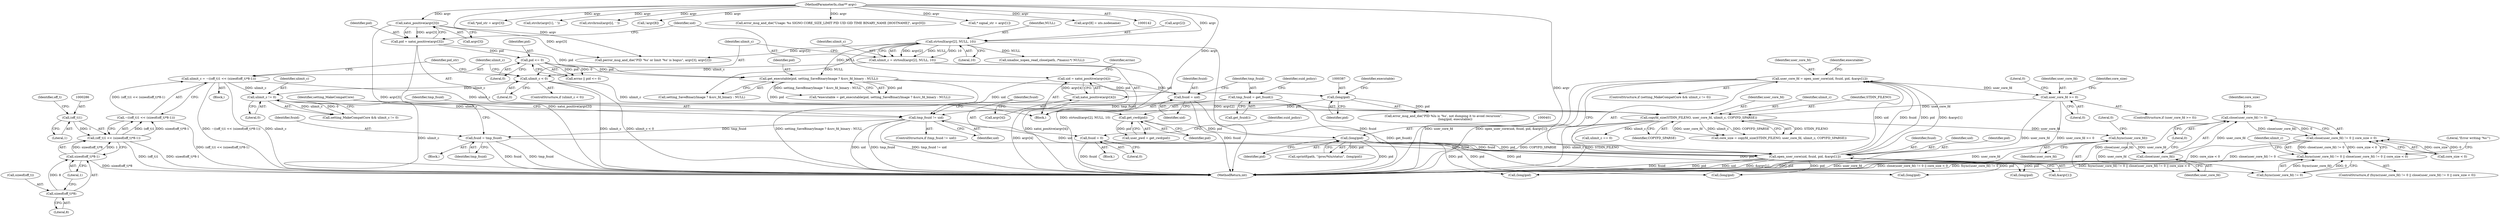 digraph "0_abrt_4f2c1ddd3e3b81d2d5146b883115371f1cada9f9@API" {
"1001137" [label="(Call,close(user_core_fd) != 0)"];
"1001138" [label="(Call,close(user_core_fd))"];
"1001133" [label="(Call,fsync(user_core_fd))"];
"1001125" [label="(Call,copyfd_size(STDIN_FILENO, user_core_fd, ulimit_c, COPYFD_SPARSE))"];
"1001118" [label="(Call,user_core_fd >= 0)"];
"1000442" [label="(Call,user_core_fd = open_user_core(uid, fsuid, pid, &argv[1]))"];
"1000444" [label="(Call,open_user_core(uid, fsuid, pid, &argv[1]))"];
"1000421" [label="(Call,tmp_fsuid != uid)"];
"1000413" [label="(Call,tmp_fsuid = get_fsuid())"];
"1000308" [label="(Call,uid = xatoi_positive(argv[4]))"];
"1000310" [label="(Call,xatoi_positive(argv[4]))"];
"1000144" [label="(MethodParameterIn,char** argv)"];
"1000433" [label="(Call,fsuid = tmp_fsuid)"];
"1000425" [label="(Call,fsuid = 0)"];
"1000409" [label="(Call,fsuid = uid)"];
"1000400" [label="(Call,(long)pid)"];
"1000392" [label="(Call,get_cwd(pid))"];
"1000386" [label="(Call,(long)pid)"];
"1000370" [label="(Call,get_executable(pid, setting_SaveBinaryImage ? &src_fd_binary : NULL))"];
"1000317" [label="(Call,pid <= 0)"];
"1000301" [label="(Call,pid = xatoi_positive(argv[3]))"];
"1000303" [label="(Call,xatoi_positive(argv[3]))"];
"1000270" [label="(Call,strtoull(argv[2], NULL, 10))"];
"1000281" [label="(Call,ulimit_c = ~((off_t)1 << (sizeof(off_t)*8-1)))"];
"1000283" [label="(Call,~((off_t)1 << (sizeof(off_t)*8-1)))"];
"1000284" [label="(Call,(off_t)1 << (sizeof(off_t)*8-1))"];
"1000285" [label="(Call,(off_t)1)"];
"1000288" [label="(Call,sizeof(off_t)*8-1)"];
"1000289" [label="(Call,sizeof(off_t)*8)"];
"1000439" [label="(Call,ulimit_c != 0)"];
"1000277" [label="(Call,ulimit_c < 0)"];
"1000268" [label="(Call,ulimit_c = strtoull(argv[2], NULL, 10))"];
"1001136" [label="(Call,close(user_core_fd) != 0 || core_size < 0)"];
"1001131" [label="(Call,fsync(user_core_fd) != 0 || close(user_core_fd) != 0 || core_size < 0)"];
"1000295" [label="(Call,*pid_str = argv[3])"];
"1000441" [label="(Literal,0)"];
"1000454" [label="(Identifier,executable)"];
"1000177" [label="(Call,strchr(argv[1], ' '))"];
"1000413" [label="(Call,tmp_fsuid = get_fsuid())"];
"1001130" [label="(ControlStructure,if (fsync(user_core_fd) != 0 || close(user_core_fd) != 0 || core_size < 0))"];
"1000276" [label="(ControlStructure,if (ulimit_c < 0))"];
"1000368" [label="(Call,*executable = get_executable(pid, setting_SaveBinaryImage ? &src_fd_binary : NULL))"];
"1000274" [label="(Identifier,NULL)"];
"1001141" [label="(Call,core_size < 0)"];
"1000427" [label="(Literal,0)"];
"1000308" [label="(Call,uid = xatoi_positive(argv[4]))"];
"1000281" [label="(Call,ulimit_c = ~((off_t)1 << (sizeof(off_t)*8-1)))"];
"1000414" [label="(Identifier,tmp_fsuid)"];
"1000372" [label="(Call,setting_SaveBinaryImage ? &src_fd_binary : NULL)"];
"1000415" [label="(Call,get_fsuid())"];
"1000370" [label="(Call,get_executable(pid, setting_SaveBinaryImage ? &src_fd_binary : NULL))"];
"1001120" [label="(Literal,0)"];
"1000269" [label="(Identifier,ulimit_c)"];
"1000277" [label="(Call,ulimit_c < 0)"];
"1000421" [label="(Call,tmp_fsuid != uid)"];
"1000279" [label="(Literal,0)"];
"1000392" [label="(Call,get_cwd(pid))"];
"1000196" [label="(Call,strchrnul(argv[i], ' '))"];
"1000288" [label="(Call,sizeof(off_t)*8-1)"];
"1001135" [label="(Literal,0)"];
"1000402" [label="(Identifier,pid)"];
"1000424" [label="(Block,)"];
"1001132" [label="(Call,fsync(user_core_fd) != 0)"];
"1001133" [label="(Call,fsync(user_core_fd))"];
"1000393" [label="(Identifier,pid)"];
"1000418" [label="(Identifier,suid_policy)"];
"1000611" [label="(Call,(long)pid)"];
"1000410" [label="(Identifier,fsuid)"];
"1000296" [label="(Identifier,pid_str)"];
"1000442" [label="(Call,user_core_fd = open_user_core(uid, fsuid, pid, &argv[1]))"];
"1000444" [label="(Call,open_user_core(uid, fsuid, pid, &argv[1]))"];
"1000275" [label="(Literal,10)"];
"1000270" [label="(Call,strtoull(argv[2], NULL, 10))"];
"1001138" [label="(Call,close(user_core_fd))"];
"1001127" [label="(Identifier,user_core_fd)"];
"1000420" [label="(ControlStructure,if (tmp_fsuid != uid))"];
"1000309" [label="(Identifier,uid)"];
"1001124" [label="(Identifier,core_size)"];
"1000430" [label="(Identifier,suid_policy)"];
"1001140" [label="(Literal,0)"];
"1000280" [label="(Block,)"];
"1001129" [label="(Identifier,COPYFD_SPARSE)"];
"1001139" [label="(Identifier,user_core_fd)"];
"1001134" [label="(Identifier,user_core_fd)"];
"1000390" [label="(Call,user_pwd = get_cwd(pid))"];
"1000317" [label="(Call,pid <= 0)"];
"1000284" [label="(Call,(off_t)1 << (sizeof(off_t)*8-1))"];
"1000304" [label="(Call,argv[3])"];
"1001123" [label="(Call,core_size = copyfd_size(STDIN_FILENO, user_core_fd, ulimit_c, COPYFD_SPARSE))"];
"1000434" [label="(Identifier,fsuid)"];
"1001179" [label="(Literal,0)"];
"1001137" [label="(Call,close(user_core_fd) != 0)"];
"1000145" [label="(Block,)"];
"1000432" [label="(Block,)"];
"1000423" [label="(Identifier,uid)"];
"1000446" [label="(Identifier,fsuid)"];
"1000590" [label="(Call,(long)pid)"];
"1000283" [label="(Call,~((off_t)1 << (sizeof(off_t)*8-1)))"];
"1000386" [label="(Call,(long)pid)"];
"1000389" [label="(Identifier,executable)"];
"1001128" [label="(Identifier,ulimit_c)"];
"1000425" [label="(Call,fsuid = 0)"];
"1000384" [label="(Call,error_msg_and_die(\"PID %lu is '%s', not dumping it to avoid recursion\",\n                        (long)pid, executable))"];
"1000303" [label="(Call,xatoi_positive(argv[3]))"];
"1000371" [label="(Identifier,pid)"];
"1000426" [label="(Identifier,fsuid)"];
"1000405" [label="(Call,xmalloc_xopen_read_close(path, /*maxsz:*/ NULL))"];
"1000144" [label="(MethodParameterIn,char** argv)"];
"1000282" [label="(Identifier,ulimit_c)"];
"1000285" [label="(Call,(off_t)1)"];
"1001118" [label="(Call,user_core_fd >= 0)"];
"1000346" [label="(Call,!argv[8])"];
"1000271" [label="(Call,argv[2])"];
"1000411" [label="(Identifier,uid)"];
"1000292" [label="(Literal,8)"];
"1000287" [label="(Literal,1)"];
"1000436" [label="(ControlStructure,if (setting_MakeCompatCore && ulimit_c != 0))"];
"1001119" [label="(Identifier,user_core_fd)"];
"1000433" [label="(Call,fsuid = tmp_fsuid)"];
"1000438" [label="(Identifier,setting_MakeCompatCore)"];
"1000400" [label="(Call,(long)pid)"];
"1000301" [label="(Call,pid = xatoi_positive(argv[3]))"];
"1001146" [label="(Literal,\"Error writing '%s'\")"];
"1000445" [label="(Identifier,uid)"];
"1001142" [label="(Identifier,core_size)"];
"1001125" [label="(Call,copyfd_size(STDIN_FILENO, user_core_fd, ulimit_c, COPYFD_SPARSE))"];
"1000293" [label="(Literal,1)"];
"1001157" [label="(Identifier,ulimit_c)"];
"1001136" [label="(Call,close(user_core_fd) != 0 || core_size < 0)"];
"1000321" [label="(Call,perror_msg_and_die(\"PID '%s' or limit '%s' is bogus\", argv[3], argv[2]))"];
"1001171" [label="(Call,(long)pid)"];
"1000289" [label="(Call,sizeof(off_t)*8)"];
"1000409" [label="(Call,fsuid = uid)"];
"1000437" [label="(Call,setting_MakeCompatCore && ulimit_c != 0)"];
"1000318" [label="(Identifier,pid)"];
"1000315" [label="(Call,errno || pid <= 0)"];
"1001131" [label="(Call,fsync(user_core_fd) != 0 || close(user_core_fd) != 0 || core_size < 0)"];
"1000278" [label="(Identifier,ulimit_c)"];
"1000440" [label="(Identifier,ulimit_c)"];
"1000319" [label="(Literal,0)"];
"1000311" [label="(Call,argv[4])"];
"1000447" [label="(Identifier,pid)"];
"1000171" [label="(Call,error_msg_and_die(\"Usage: %s SIGNO CORE_SIZE_LIMIT PID UID GID TIME BINARY_NAME [HOSTNAME]\", argv[0]))"];
"1000448" [label="(Call,&argv[1])"];
"1000310" [label="(Call,xatoi_positive(argv[4]))"];
"1000257" [label="(Call,* signal_str = argv[1])"];
"1000302" [label="(Identifier,pid)"];
"1000397" [label="(Call,sprintf(path, \"/proc/%lu/status\", (long)pid))"];
"1000435" [label="(Identifier,tmp_fsuid)"];
"1001117" [label="(ControlStructure,if (user_core_fd >= 0))"];
"1000388" [label="(Identifier,pid)"];
"1001126" [label="(Identifier,STDIN_FILENO)"];
"1000291" [label="(Identifier,off_t)"];
"1001180" [label="(MethodReturn,int)"];
"1000443" [label="(Identifier,user_core_fd)"];
"1000290" [label="(Call,sizeof(off_t))"];
"1000422" [label="(Identifier,tmp_fsuid)"];
"1000354" [label="(Call,argv[8] = uts.nodename)"];
"1000268" [label="(Call,ulimit_c = strtoull(argv[2], NULL, 10))"];
"1000316" [label="(Identifier,errno)"];
"1000439" [label="(Call,ulimit_c != 0)"];
"1001156" [label="(Call,ulimit_c == 0)"];
"1000459" [label="(Call,(long)pid)"];
"1001137" -> "1001136"  [label="AST: "];
"1001137" -> "1001140"  [label="CFG: "];
"1001138" -> "1001137"  [label="AST: "];
"1001140" -> "1001137"  [label="AST: "];
"1001142" -> "1001137"  [label="CFG: "];
"1001136" -> "1001137"  [label="CFG: "];
"1001137" -> "1001180"  [label="DDG: close(user_core_fd)"];
"1001137" -> "1001136"  [label="DDG: close(user_core_fd)"];
"1001137" -> "1001136"  [label="DDG: 0"];
"1001138" -> "1001137"  [label="DDG: user_core_fd"];
"1001138" -> "1001139"  [label="CFG: "];
"1001139" -> "1001138"  [label="AST: "];
"1001140" -> "1001138"  [label="CFG: "];
"1001138" -> "1001180"  [label="DDG: user_core_fd"];
"1001133" -> "1001138"  [label="DDG: user_core_fd"];
"1001133" -> "1001132"  [label="AST: "];
"1001133" -> "1001134"  [label="CFG: "];
"1001134" -> "1001133"  [label="AST: "];
"1001135" -> "1001133"  [label="CFG: "];
"1001133" -> "1001180"  [label="DDG: user_core_fd"];
"1001133" -> "1001132"  [label="DDG: user_core_fd"];
"1001125" -> "1001133"  [label="DDG: user_core_fd"];
"1001125" -> "1001123"  [label="AST: "];
"1001125" -> "1001129"  [label="CFG: "];
"1001126" -> "1001125"  [label="AST: "];
"1001127" -> "1001125"  [label="AST: "];
"1001128" -> "1001125"  [label="AST: "];
"1001129" -> "1001125"  [label="AST: "];
"1001123" -> "1001125"  [label="CFG: "];
"1001125" -> "1001180"  [label="DDG: COPYFD_SPARSE"];
"1001125" -> "1001180"  [label="DDG: ulimit_c"];
"1001125" -> "1001180"  [label="DDG: STDIN_FILENO"];
"1001125" -> "1001123"  [label="DDG: STDIN_FILENO"];
"1001125" -> "1001123"  [label="DDG: user_core_fd"];
"1001125" -> "1001123"  [label="DDG: ulimit_c"];
"1001125" -> "1001123"  [label="DDG: COPYFD_SPARSE"];
"1001118" -> "1001125"  [label="DDG: user_core_fd"];
"1000281" -> "1001125"  [label="DDG: ulimit_c"];
"1000439" -> "1001125"  [label="DDG: ulimit_c"];
"1000277" -> "1001125"  [label="DDG: ulimit_c"];
"1001125" -> "1001156"  [label="DDG: ulimit_c"];
"1001118" -> "1001117"  [label="AST: "];
"1001118" -> "1001120"  [label="CFG: "];
"1001119" -> "1001118"  [label="AST: "];
"1001120" -> "1001118"  [label="AST: "];
"1001124" -> "1001118"  [label="CFG: "];
"1001179" -> "1001118"  [label="CFG: "];
"1001118" -> "1001180"  [label="DDG: user_core_fd"];
"1001118" -> "1001180"  [label="DDG: user_core_fd >= 0"];
"1000442" -> "1001118"  [label="DDG: user_core_fd"];
"1000442" -> "1000436"  [label="AST: "];
"1000442" -> "1000444"  [label="CFG: "];
"1000443" -> "1000442"  [label="AST: "];
"1000444" -> "1000442"  [label="AST: "];
"1000454" -> "1000442"  [label="CFG: "];
"1000442" -> "1001180"  [label="DDG: user_core_fd"];
"1000442" -> "1001180"  [label="DDG: open_user_core(uid, fsuid, pid, &argv[1])"];
"1000444" -> "1000442"  [label="DDG: uid"];
"1000444" -> "1000442"  [label="DDG: fsuid"];
"1000444" -> "1000442"  [label="DDG: pid"];
"1000444" -> "1000442"  [label="DDG: &argv[1]"];
"1000444" -> "1000448"  [label="CFG: "];
"1000445" -> "1000444"  [label="AST: "];
"1000446" -> "1000444"  [label="AST: "];
"1000447" -> "1000444"  [label="AST: "];
"1000448" -> "1000444"  [label="AST: "];
"1000444" -> "1001180"  [label="DDG: fsuid"];
"1000444" -> "1001180"  [label="DDG: pid"];
"1000444" -> "1001180"  [label="DDG: uid"];
"1000444" -> "1001180"  [label="DDG: &argv[1]"];
"1000421" -> "1000444"  [label="DDG: uid"];
"1000433" -> "1000444"  [label="DDG: fsuid"];
"1000425" -> "1000444"  [label="DDG: fsuid"];
"1000409" -> "1000444"  [label="DDG: fsuid"];
"1000400" -> "1000444"  [label="DDG: pid"];
"1000444" -> "1000459"  [label="DDG: pid"];
"1000444" -> "1000590"  [label="DDG: pid"];
"1000444" -> "1000611"  [label="DDG: pid"];
"1000444" -> "1001171"  [label="DDG: pid"];
"1000421" -> "1000420"  [label="AST: "];
"1000421" -> "1000423"  [label="CFG: "];
"1000422" -> "1000421"  [label="AST: "];
"1000423" -> "1000421"  [label="AST: "];
"1000426" -> "1000421"  [label="CFG: "];
"1000438" -> "1000421"  [label="CFG: "];
"1000421" -> "1001180"  [label="DDG: uid"];
"1000421" -> "1001180"  [label="DDG: tmp_fsuid"];
"1000421" -> "1001180"  [label="DDG: tmp_fsuid != uid"];
"1000413" -> "1000421"  [label="DDG: tmp_fsuid"];
"1000308" -> "1000421"  [label="DDG: uid"];
"1000421" -> "1000433"  [label="DDG: tmp_fsuid"];
"1000413" -> "1000145"  [label="AST: "];
"1000413" -> "1000415"  [label="CFG: "];
"1000414" -> "1000413"  [label="AST: "];
"1000415" -> "1000413"  [label="AST: "];
"1000418" -> "1000413"  [label="CFG: "];
"1000413" -> "1001180"  [label="DDG: get_fsuid()"];
"1000308" -> "1000145"  [label="AST: "];
"1000308" -> "1000310"  [label="CFG: "];
"1000309" -> "1000308"  [label="AST: "];
"1000310" -> "1000308"  [label="AST: "];
"1000316" -> "1000308"  [label="CFG: "];
"1000308" -> "1001180"  [label="DDG: xatoi_positive(argv[4])"];
"1000310" -> "1000308"  [label="DDG: argv[4]"];
"1000308" -> "1000409"  [label="DDG: uid"];
"1000310" -> "1000311"  [label="CFG: "];
"1000311" -> "1000310"  [label="AST: "];
"1000310" -> "1001180"  [label="DDG: argv[4]"];
"1000144" -> "1000310"  [label="DDG: argv"];
"1000144" -> "1000142"  [label="AST: "];
"1000144" -> "1001180"  [label="DDG: argv"];
"1000144" -> "1000171"  [label="DDG: argv"];
"1000144" -> "1000177"  [label="DDG: argv"];
"1000144" -> "1000196"  [label="DDG: argv"];
"1000144" -> "1000257"  [label="DDG: argv"];
"1000144" -> "1000270"  [label="DDG: argv"];
"1000144" -> "1000295"  [label="DDG: argv"];
"1000144" -> "1000303"  [label="DDG: argv"];
"1000144" -> "1000321"  [label="DDG: argv"];
"1000144" -> "1000346"  [label="DDG: argv"];
"1000144" -> "1000354"  [label="DDG: argv"];
"1000433" -> "1000432"  [label="AST: "];
"1000433" -> "1000435"  [label="CFG: "];
"1000434" -> "1000433"  [label="AST: "];
"1000435" -> "1000433"  [label="AST: "];
"1000438" -> "1000433"  [label="CFG: "];
"1000433" -> "1001180"  [label="DDG: fsuid"];
"1000433" -> "1001180"  [label="DDG: tmp_fsuid"];
"1000425" -> "1000424"  [label="AST: "];
"1000425" -> "1000427"  [label="CFG: "];
"1000426" -> "1000425"  [label="AST: "];
"1000427" -> "1000425"  [label="AST: "];
"1000430" -> "1000425"  [label="CFG: "];
"1000425" -> "1001180"  [label="DDG: fsuid"];
"1000409" -> "1000145"  [label="AST: "];
"1000409" -> "1000411"  [label="CFG: "];
"1000410" -> "1000409"  [label="AST: "];
"1000411" -> "1000409"  [label="AST: "];
"1000414" -> "1000409"  [label="CFG: "];
"1000409" -> "1001180"  [label="DDG: fsuid"];
"1000400" -> "1000397"  [label="AST: "];
"1000400" -> "1000402"  [label="CFG: "];
"1000401" -> "1000400"  [label="AST: "];
"1000402" -> "1000400"  [label="AST: "];
"1000397" -> "1000400"  [label="CFG: "];
"1000400" -> "1001180"  [label="DDG: pid"];
"1000400" -> "1000397"  [label="DDG: pid"];
"1000392" -> "1000400"  [label="DDG: pid"];
"1000400" -> "1000459"  [label="DDG: pid"];
"1000400" -> "1000590"  [label="DDG: pid"];
"1000400" -> "1000611"  [label="DDG: pid"];
"1000400" -> "1001171"  [label="DDG: pid"];
"1000392" -> "1000390"  [label="AST: "];
"1000392" -> "1000393"  [label="CFG: "];
"1000393" -> "1000392"  [label="AST: "];
"1000390" -> "1000392"  [label="CFG: "];
"1000392" -> "1000390"  [label="DDG: pid"];
"1000386" -> "1000392"  [label="DDG: pid"];
"1000370" -> "1000392"  [label="DDG: pid"];
"1000386" -> "1000384"  [label="AST: "];
"1000386" -> "1000388"  [label="CFG: "];
"1000387" -> "1000386"  [label="AST: "];
"1000388" -> "1000386"  [label="AST: "];
"1000389" -> "1000386"  [label="CFG: "];
"1000386" -> "1000384"  [label="DDG: pid"];
"1000370" -> "1000386"  [label="DDG: pid"];
"1000370" -> "1000368"  [label="AST: "];
"1000370" -> "1000372"  [label="CFG: "];
"1000371" -> "1000370"  [label="AST: "];
"1000372" -> "1000370"  [label="AST: "];
"1000368" -> "1000370"  [label="CFG: "];
"1000370" -> "1001180"  [label="DDG: setting_SaveBinaryImage ? &src_fd_binary : NULL"];
"1000370" -> "1000368"  [label="DDG: pid"];
"1000370" -> "1000368"  [label="DDG: setting_SaveBinaryImage ? &src_fd_binary : NULL"];
"1000317" -> "1000370"  [label="DDG: pid"];
"1000301" -> "1000370"  [label="DDG: pid"];
"1000270" -> "1000370"  [label="DDG: NULL"];
"1000317" -> "1000315"  [label="AST: "];
"1000317" -> "1000319"  [label="CFG: "];
"1000318" -> "1000317"  [label="AST: "];
"1000319" -> "1000317"  [label="AST: "];
"1000315" -> "1000317"  [label="CFG: "];
"1000317" -> "1000315"  [label="DDG: pid"];
"1000317" -> "1000315"  [label="DDG: 0"];
"1000301" -> "1000317"  [label="DDG: pid"];
"1000301" -> "1000145"  [label="AST: "];
"1000301" -> "1000303"  [label="CFG: "];
"1000302" -> "1000301"  [label="AST: "];
"1000303" -> "1000301"  [label="AST: "];
"1000309" -> "1000301"  [label="CFG: "];
"1000301" -> "1001180"  [label="DDG: xatoi_positive(argv[3])"];
"1000303" -> "1000301"  [label="DDG: argv[3]"];
"1000303" -> "1000304"  [label="CFG: "];
"1000304" -> "1000303"  [label="AST: "];
"1000303" -> "1001180"  [label="DDG: argv[3]"];
"1000303" -> "1000321"  [label="DDG: argv[3]"];
"1000270" -> "1000268"  [label="AST: "];
"1000270" -> "1000275"  [label="CFG: "];
"1000271" -> "1000270"  [label="AST: "];
"1000274" -> "1000270"  [label="AST: "];
"1000275" -> "1000270"  [label="AST: "];
"1000268" -> "1000270"  [label="CFG: "];
"1000270" -> "1001180"  [label="DDG: argv[2]"];
"1000270" -> "1000268"  [label="DDG: argv[2]"];
"1000270" -> "1000268"  [label="DDG: NULL"];
"1000270" -> "1000268"  [label="DDG: 10"];
"1000270" -> "1000321"  [label="DDG: argv[2]"];
"1000270" -> "1000372"  [label="DDG: NULL"];
"1000270" -> "1000405"  [label="DDG: NULL"];
"1000281" -> "1000280"  [label="AST: "];
"1000281" -> "1000283"  [label="CFG: "];
"1000282" -> "1000281"  [label="AST: "];
"1000283" -> "1000281"  [label="AST: "];
"1000296" -> "1000281"  [label="CFG: "];
"1000281" -> "1001180"  [label="DDG: ulimit_c"];
"1000281" -> "1001180"  [label="DDG: ~((off_t)1 << (sizeof(off_t)*8-1))"];
"1000283" -> "1000281"  [label="DDG: (off_t)1 << (sizeof(off_t)*8-1)"];
"1000281" -> "1000439"  [label="DDG: ulimit_c"];
"1000283" -> "1000284"  [label="CFG: "];
"1000284" -> "1000283"  [label="AST: "];
"1000283" -> "1001180"  [label="DDG: (off_t)1 << (sizeof(off_t)*8-1)"];
"1000284" -> "1000283"  [label="DDG: (off_t)1"];
"1000284" -> "1000283"  [label="DDG: sizeof(off_t)*8-1"];
"1000284" -> "1000288"  [label="CFG: "];
"1000285" -> "1000284"  [label="AST: "];
"1000288" -> "1000284"  [label="AST: "];
"1000284" -> "1001180"  [label="DDG: (off_t)1"];
"1000284" -> "1001180"  [label="DDG: sizeof(off_t)*8-1"];
"1000285" -> "1000284"  [label="DDG: 1"];
"1000288" -> "1000284"  [label="DDG: sizeof(off_t)*8"];
"1000288" -> "1000284"  [label="DDG: 1"];
"1000285" -> "1000287"  [label="CFG: "];
"1000286" -> "1000285"  [label="AST: "];
"1000287" -> "1000285"  [label="AST: "];
"1000291" -> "1000285"  [label="CFG: "];
"1000288" -> "1000293"  [label="CFG: "];
"1000289" -> "1000288"  [label="AST: "];
"1000293" -> "1000288"  [label="AST: "];
"1000288" -> "1001180"  [label="DDG: sizeof(off_t)*8"];
"1000289" -> "1000288"  [label="DDG: 8"];
"1000289" -> "1000292"  [label="CFG: "];
"1000290" -> "1000289"  [label="AST: "];
"1000292" -> "1000289"  [label="AST: "];
"1000293" -> "1000289"  [label="CFG: "];
"1000439" -> "1000437"  [label="AST: "];
"1000439" -> "1000441"  [label="CFG: "];
"1000440" -> "1000439"  [label="AST: "];
"1000441" -> "1000439"  [label="AST: "];
"1000437" -> "1000439"  [label="CFG: "];
"1000439" -> "1001180"  [label="DDG: ulimit_c"];
"1000439" -> "1000437"  [label="DDG: ulimit_c"];
"1000439" -> "1000437"  [label="DDG: 0"];
"1000277" -> "1000439"  [label="DDG: ulimit_c"];
"1000277" -> "1000276"  [label="AST: "];
"1000277" -> "1000279"  [label="CFG: "];
"1000278" -> "1000277"  [label="AST: "];
"1000279" -> "1000277"  [label="AST: "];
"1000282" -> "1000277"  [label="CFG: "];
"1000296" -> "1000277"  [label="CFG: "];
"1000277" -> "1001180"  [label="DDG: ulimit_c"];
"1000277" -> "1001180"  [label="DDG: ulimit_c < 0"];
"1000268" -> "1000277"  [label="DDG: ulimit_c"];
"1000268" -> "1000145"  [label="AST: "];
"1000269" -> "1000268"  [label="AST: "];
"1000278" -> "1000268"  [label="CFG: "];
"1000268" -> "1001180"  [label="DDG: strtoull(argv[2], NULL, 10)"];
"1001136" -> "1001131"  [label="AST: "];
"1001136" -> "1001141"  [label="CFG: "];
"1001141" -> "1001136"  [label="AST: "];
"1001131" -> "1001136"  [label="CFG: "];
"1001136" -> "1001180"  [label="DDG: close(user_core_fd) != 0"];
"1001136" -> "1001180"  [label="DDG: core_size < 0"];
"1001136" -> "1001131"  [label="DDG: close(user_core_fd) != 0"];
"1001136" -> "1001131"  [label="DDG: core_size < 0"];
"1001141" -> "1001136"  [label="DDG: core_size"];
"1001141" -> "1001136"  [label="DDG: 0"];
"1001131" -> "1001130"  [label="AST: "];
"1001131" -> "1001132"  [label="CFG: "];
"1001132" -> "1001131"  [label="AST: "];
"1001146" -> "1001131"  [label="CFG: "];
"1001157" -> "1001131"  [label="CFG: "];
"1001131" -> "1001180"  [label="DDG: close(user_core_fd) != 0 || core_size < 0"];
"1001131" -> "1001180"  [label="DDG: fsync(user_core_fd) != 0"];
"1001131" -> "1001180"  [label="DDG: fsync(user_core_fd) != 0 || close(user_core_fd) != 0 || core_size < 0"];
"1001132" -> "1001131"  [label="DDG: fsync(user_core_fd)"];
"1001132" -> "1001131"  [label="DDG: 0"];
}

